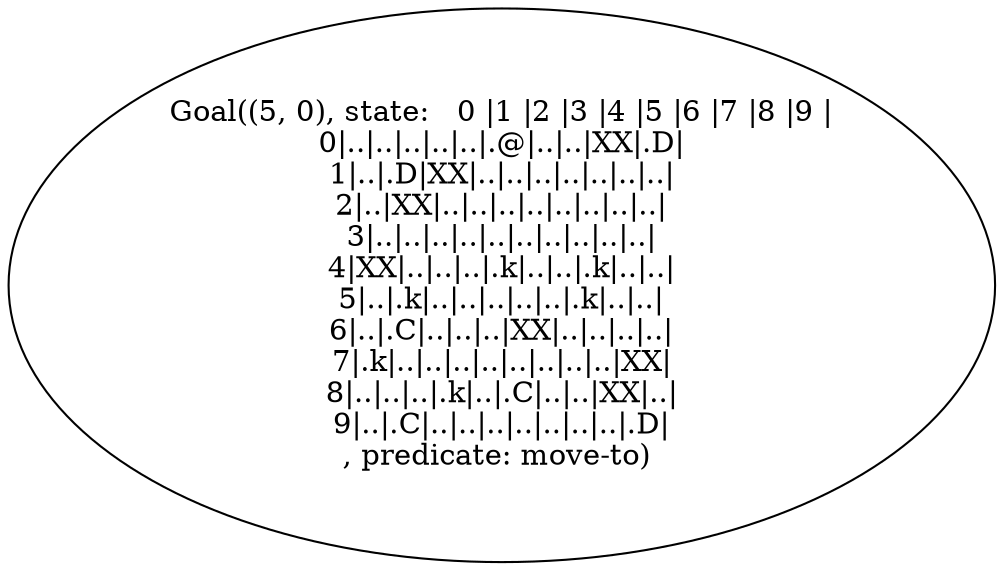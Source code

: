 digraph
{
  Goal1 [label="Goal((5, 0), state:   0 |1 |2 |3 |4 |5 |6 |7 |8 |9 |
0|..|..|..|..|..|.@|..|..|XX|.D|
1|..|.D|XX|..|..|..|..|..|..|..|
2|..|XX|..|..|..|..|..|..|..|..|
3|..|..|..|..|..|..|..|..|..|..|
4|XX|..|..|..|.k|..|..|.k|..|..|
5|..|.k|..|..|..|..|..|.k|..|..|
6|..|.C|..|..|..|XX|..|..|..|..|
7|.k|..|..|..|..|..|..|..|..|XX|
8|..|..|..|.k|..|.C|..|..|XX|..|
9|..|.C|..|..|..|..|..|..|..|.D|
, predicate: move-to) "]


}
